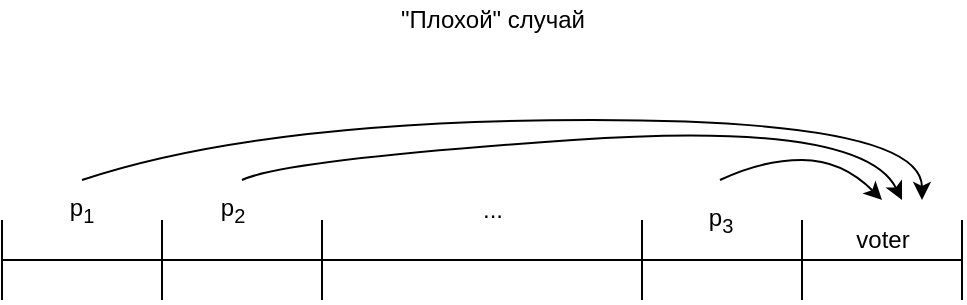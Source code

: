 <mxfile version="15.9.1" type="github">
  <diagram id="aaYoEQx7jEOVlS6DW6Rc" name="Page-1">
    <mxGraphModel dx="698" dy="402" grid="1" gridSize="10" guides="1" tooltips="1" connect="1" arrows="1" fold="1" page="1" pageScale="1" pageWidth="827" pageHeight="1169" math="0" shadow="0">
      <root>
        <mxCell id="0" />
        <mxCell id="1" parent="0" />
        <mxCell id="P20A0wsCEYFRH_HyPkAQ-7" value="" style="endArrow=none;html=1;rounded=0;" edge="1" parent="1">
          <mxGeometry width="50" height="50" relative="1" as="geometry">
            <mxPoint x="40" y="170" as="sourcePoint" />
            <mxPoint x="520" y="170" as="targetPoint" />
          </mxGeometry>
        </mxCell>
        <mxCell id="P20A0wsCEYFRH_HyPkAQ-24" value="" style="endArrow=none;html=1;rounded=0;" edge="1" parent="1">
          <mxGeometry width="50" height="50" relative="1" as="geometry">
            <mxPoint x="40" y="190" as="sourcePoint" />
            <mxPoint x="40" y="150" as="targetPoint" />
          </mxGeometry>
        </mxCell>
        <mxCell id="P20A0wsCEYFRH_HyPkAQ-25" value="" style="endArrow=none;html=1;rounded=0;" edge="1" parent="1">
          <mxGeometry width="50" height="50" relative="1" as="geometry">
            <mxPoint x="120" y="190" as="sourcePoint" />
            <mxPoint x="120" y="150" as="targetPoint" />
          </mxGeometry>
        </mxCell>
        <mxCell id="P20A0wsCEYFRH_HyPkAQ-26" value="" style="endArrow=none;html=1;rounded=0;" edge="1" parent="1">
          <mxGeometry width="50" height="50" relative="1" as="geometry">
            <mxPoint x="200" y="190" as="sourcePoint" />
            <mxPoint x="200" y="150" as="targetPoint" />
          </mxGeometry>
        </mxCell>
        <mxCell id="P20A0wsCEYFRH_HyPkAQ-27" value="" style="endArrow=none;html=1;rounded=0;" edge="1" parent="1">
          <mxGeometry width="50" height="50" relative="1" as="geometry">
            <mxPoint x="440" y="190" as="sourcePoint" />
            <mxPoint x="440" y="150" as="targetPoint" />
          </mxGeometry>
        </mxCell>
        <mxCell id="P20A0wsCEYFRH_HyPkAQ-28" value="" style="endArrow=none;html=1;rounded=0;" edge="1" parent="1">
          <mxGeometry width="50" height="50" relative="1" as="geometry">
            <mxPoint x="360" y="190" as="sourcePoint" />
            <mxPoint x="360" y="150" as="targetPoint" />
          </mxGeometry>
        </mxCell>
        <mxCell id="P20A0wsCEYFRH_HyPkAQ-35" value="p&lt;sub&gt;1&lt;/sub&gt;" style="text;html=1;strokeColor=none;fillColor=none;align=center;verticalAlign=middle;whiteSpace=wrap;rounded=0;" vertex="1" parent="1">
          <mxGeometry x="50" y="130" width="60" height="30" as="geometry" />
        </mxCell>
        <mxCell id="P20A0wsCEYFRH_HyPkAQ-36" value="p&lt;sub&gt;2&lt;/sub&gt;" style="text;html=1;align=center;verticalAlign=middle;resizable=0;points=[];autosize=1;strokeColor=none;fillColor=none;" vertex="1" parent="1">
          <mxGeometry x="140" y="135" width="30" height="20" as="geometry" />
        </mxCell>
        <mxCell id="P20A0wsCEYFRH_HyPkAQ-37" value="..." style="text;html=1;align=center;verticalAlign=middle;resizable=0;points=[];autosize=1;strokeColor=none;fillColor=none;" vertex="1" parent="1">
          <mxGeometry x="270" y="135" width="30" height="20" as="geometry" />
        </mxCell>
        <mxCell id="P20A0wsCEYFRH_HyPkAQ-38" value="p&lt;sub&gt;3&lt;/sub&gt;&lt;span style=&quot;font-size: 10px&quot;&gt;&lt;br&gt;&lt;/span&gt;" style="text;html=1;align=center;verticalAlign=middle;resizable=0;points=[];autosize=1;strokeColor=none;fillColor=none;" vertex="1" parent="1">
          <mxGeometry x="384" y="140" width="30" height="20" as="geometry" />
        </mxCell>
        <mxCell id="P20A0wsCEYFRH_HyPkAQ-39" value="" style="curved=1;endArrow=classic;html=1;rounded=0;" edge="1" parent="1">
          <mxGeometry width="50" height="50" relative="1" as="geometry">
            <mxPoint x="399" y="130" as="sourcePoint" />
            <mxPoint x="480" y="140" as="targetPoint" />
            <Array as="points">
              <mxPoint x="420" y="120" />
              <mxPoint x="460" y="120" />
            </Array>
          </mxGeometry>
        </mxCell>
        <mxCell id="P20A0wsCEYFRH_HyPkAQ-40" value="" style="endArrow=none;html=1;rounded=0;" edge="1" parent="1">
          <mxGeometry width="50" height="50" relative="1" as="geometry">
            <mxPoint x="520.0" y="190" as="sourcePoint" />
            <mxPoint x="520.0" y="150" as="targetPoint" />
          </mxGeometry>
        </mxCell>
        <mxCell id="P20A0wsCEYFRH_HyPkAQ-42" value="" style="curved=1;endArrow=classic;html=1;rounded=0;" edge="1" parent="1">
          <mxGeometry width="50" height="50" relative="1" as="geometry">
            <mxPoint x="80" y="130" as="sourcePoint" />
            <mxPoint x="500" y="140" as="targetPoint" />
            <Array as="points">
              <mxPoint x="170" y="100" />
              <mxPoint x="500" y="100" />
            </Array>
          </mxGeometry>
        </mxCell>
        <mxCell id="P20A0wsCEYFRH_HyPkAQ-43" value="" style="curved=1;endArrow=classic;html=1;rounded=0;" edge="1" parent="1">
          <mxGeometry width="50" height="50" relative="1" as="geometry">
            <mxPoint x="160" y="130" as="sourcePoint" />
            <mxPoint x="490" y="140" as="targetPoint" />
            <Array as="points">
              <mxPoint x="181" y="120" />
              <mxPoint x="470" y="100" />
            </Array>
          </mxGeometry>
        </mxCell>
        <mxCell id="P20A0wsCEYFRH_HyPkAQ-44" value="voter" style="text;html=1;align=center;verticalAlign=middle;resizable=0;points=[];autosize=1;strokeColor=none;fillColor=none;" vertex="1" parent="1">
          <mxGeometry x="460" y="150" width="40" height="20" as="geometry" />
        </mxCell>
        <mxCell id="P20A0wsCEYFRH_HyPkAQ-46" value="&quot;Плохой&quot; случай" style="text;html=1;align=center;verticalAlign=middle;resizable=0;points=[];autosize=1;strokeColor=none;fillColor=none;" vertex="1" parent="1">
          <mxGeometry x="230" y="40" width="110" height="20" as="geometry" />
        </mxCell>
      </root>
    </mxGraphModel>
  </diagram>
</mxfile>
